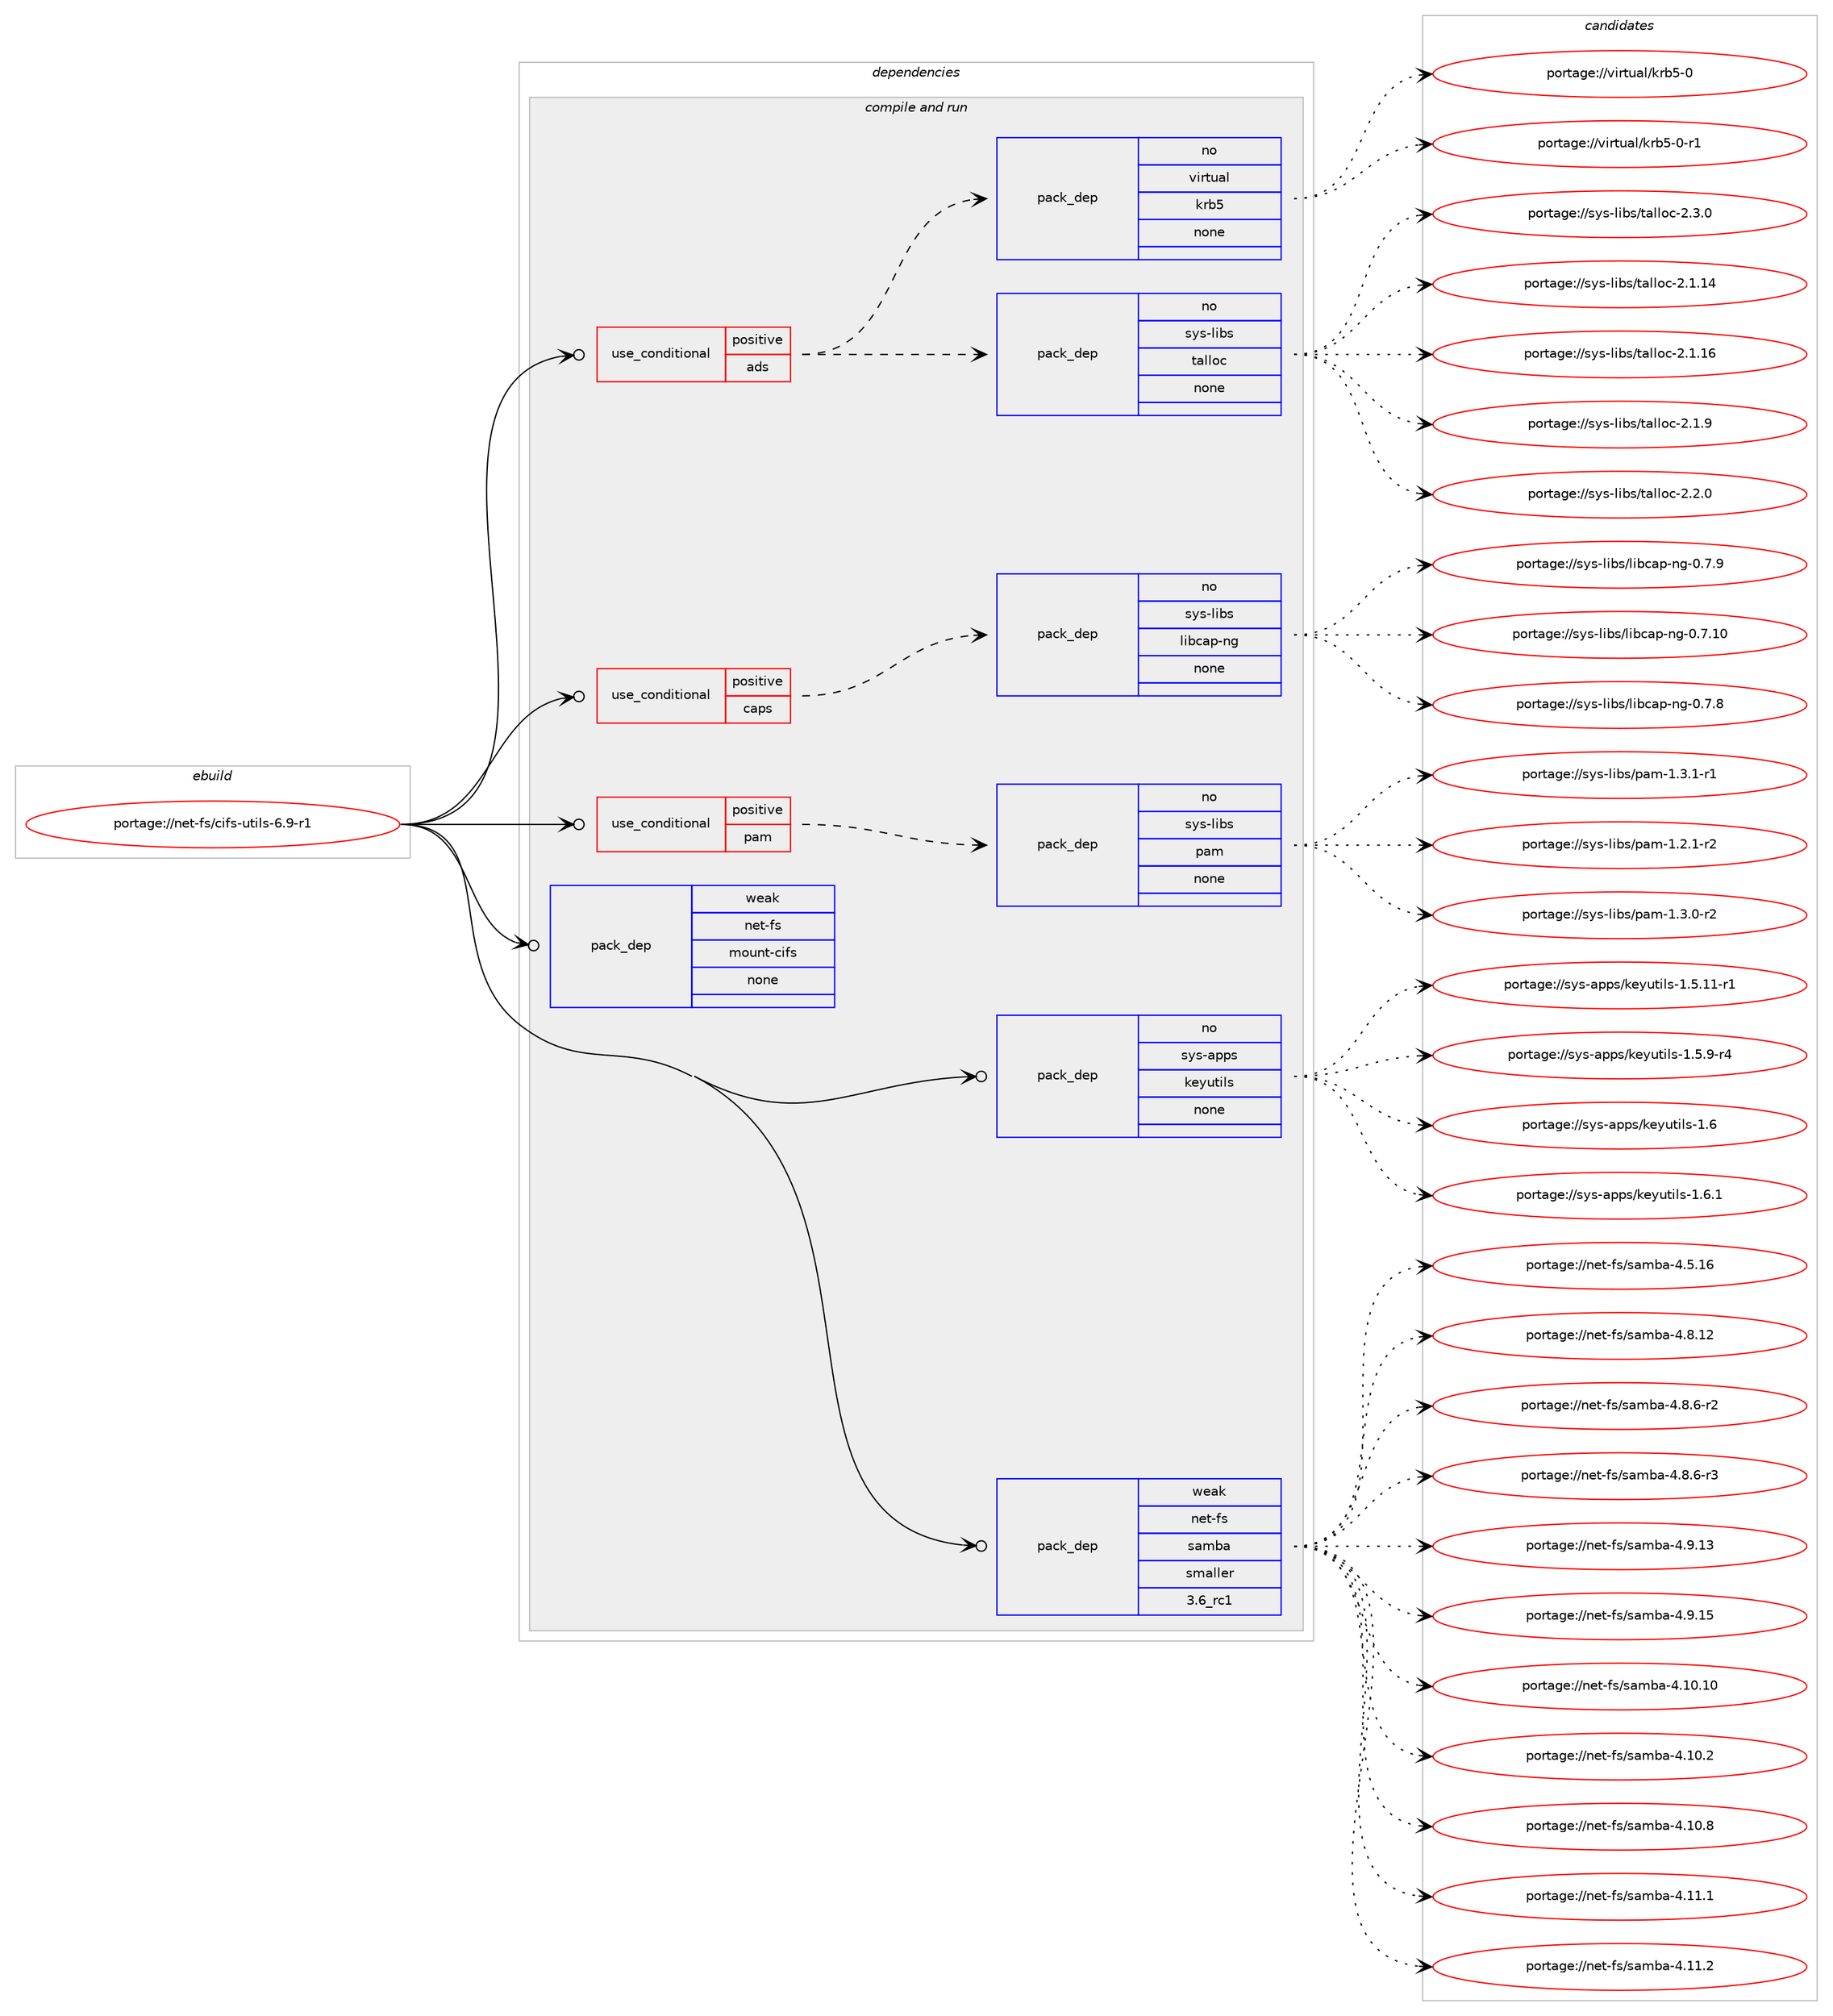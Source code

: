 digraph prolog {

# *************
# Graph options
# *************

newrank=true;
concentrate=true;
compound=true;
graph [rankdir=LR,fontname=Helvetica,fontsize=10,ranksep=1.5];#, ranksep=2.5, nodesep=0.2];
edge  [arrowhead=vee];
node  [fontname=Helvetica,fontsize=10];

# **********
# The ebuild
# **********

subgraph cluster_leftcol {
color=gray;
rank=same;
label=<<i>ebuild</i>>;
id [label="portage://net-fs/cifs-utils-6.9-r1", color=red, width=4, href="../net-fs/cifs-utils-6.9-r1.svg"];
}

# ****************
# The dependencies
# ****************

subgraph cluster_midcol {
color=gray;
label=<<i>dependencies</i>>;
subgraph cluster_compile {
fillcolor="#eeeeee";
style=filled;
label=<<i>compile</i>>;
}
subgraph cluster_compileandrun {
fillcolor="#eeeeee";
style=filled;
label=<<i>compile and run</i>>;
subgraph cond88070 {
dependency352417 [label=<<TABLE BORDER="0" CELLBORDER="1" CELLSPACING="0" CELLPADDING="4"><TR><TD ROWSPAN="3" CELLPADDING="10">use_conditional</TD></TR><TR><TD>positive</TD></TR><TR><TD>ads</TD></TR></TABLE>>, shape=none, color=red];
subgraph pack258525 {
dependency352418 [label=<<TABLE BORDER="0" CELLBORDER="1" CELLSPACING="0" CELLPADDING="4" WIDTH="220"><TR><TD ROWSPAN="6" CELLPADDING="30">pack_dep</TD></TR><TR><TD WIDTH="110">no</TD></TR><TR><TD>sys-libs</TD></TR><TR><TD>talloc</TD></TR><TR><TD>none</TD></TR><TR><TD></TD></TR></TABLE>>, shape=none, color=blue];
}
dependency352417:e -> dependency352418:w [weight=20,style="dashed",arrowhead="vee"];
subgraph pack258526 {
dependency352419 [label=<<TABLE BORDER="0" CELLBORDER="1" CELLSPACING="0" CELLPADDING="4" WIDTH="220"><TR><TD ROWSPAN="6" CELLPADDING="30">pack_dep</TD></TR><TR><TD WIDTH="110">no</TD></TR><TR><TD>virtual</TD></TR><TR><TD>krb5</TD></TR><TR><TD>none</TD></TR><TR><TD></TD></TR></TABLE>>, shape=none, color=blue];
}
dependency352417:e -> dependency352419:w [weight=20,style="dashed",arrowhead="vee"];
}
id:e -> dependency352417:w [weight=20,style="solid",arrowhead="odotvee"];
subgraph cond88071 {
dependency352420 [label=<<TABLE BORDER="0" CELLBORDER="1" CELLSPACING="0" CELLPADDING="4"><TR><TD ROWSPAN="3" CELLPADDING="10">use_conditional</TD></TR><TR><TD>positive</TD></TR><TR><TD>caps</TD></TR></TABLE>>, shape=none, color=red];
subgraph pack258527 {
dependency352421 [label=<<TABLE BORDER="0" CELLBORDER="1" CELLSPACING="0" CELLPADDING="4" WIDTH="220"><TR><TD ROWSPAN="6" CELLPADDING="30">pack_dep</TD></TR><TR><TD WIDTH="110">no</TD></TR><TR><TD>sys-libs</TD></TR><TR><TD>libcap-ng</TD></TR><TR><TD>none</TD></TR><TR><TD></TD></TR></TABLE>>, shape=none, color=blue];
}
dependency352420:e -> dependency352421:w [weight=20,style="dashed",arrowhead="vee"];
}
id:e -> dependency352420:w [weight=20,style="solid",arrowhead="odotvee"];
subgraph cond88072 {
dependency352422 [label=<<TABLE BORDER="0" CELLBORDER="1" CELLSPACING="0" CELLPADDING="4"><TR><TD ROWSPAN="3" CELLPADDING="10">use_conditional</TD></TR><TR><TD>positive</TD></TR><TR><TD>pam</TD></TR></TABLE>>, shape=none, color=red];
subgraph pack258528 {
dependency352423 [label=<<TABLE BORDER="0" CELLBORDER="1" CELLSPACING="0" CELLPADDING="4" WIDTH="220"><TR><TD ROWSPAN="6" CELLPADDING="30">pack_dep</TD></TR><TR><TD WIDTH="110">no</TD></TR><TR><TD>sys-libs</TD></TR><TR><TD>pam</TD></TR><TR><TD>none</TD></TR><TR><TD></TD></TR></TABLE>>, shape=none, color=blue];
}
dependency352422:e -> dependency352423:w [weight=20,style="dashed",arrowhead="vee"];
}
id:e -> dependency352422:w [weight=20,style="solid",arrowhead="odotvee"];
subgraph pack258529 {
dependency352424 [label=<<TABLE BORDER="0" CELLBORDER="1" CELLSPACING="0" CELLPADDING="4" WIDTH="220"><TR><TD ROWSPAN="6" CELLPADDING="30">pack_dep</TD></TR><TR><TD WIDTH="110">no</TD></TR><TR><TD>sys-apps</TD></TR><TR><TD>keyutils</TD></TR><TR><TD>none</TD></TR><TR><TD></TD></TR></TABLE>>, shape=none, color=blue];
}
id:e -> dependency352424:w [weight=20,style="solid",arrowhead="odotvee"];
subgraph pack258530 {
dependency352425 [label=<<TABLE BORDER="0" CELLBORDER="1" CELLSPACING="0" CELLPADDING="4" WIDTH="220"><TR><TD ROWSPAN="6" CELLPADDING="30">pack_dep</TD></TR><TR><TD WIDTH="110">weak</TD></TR><TR><TD>net-fs</TD></TR><TR><TD>mount-cifs</TD></TR><TR><TD>none</TD></TR><TR><TD></TD></TR></TABLE>>, shape=none, color=blue];
}
id:e -> dependency352425:w [weight=20,style="solid",arrowhead="odotvee"];
subgraph pack258531 {
dependency352426 [label=<<TABLE BORDER="0" CELLBORDER="1" CELLSPACING="0" CELLPADDING="4" WIDTH="220"><TR><TD ROWSPAN="6" CELLPADDING="30">pack_dep</TD></TR><TR><TD WIDTH="110">weak</TD></TR><TR><TD>net-fs</TD></TR><TR><TD>samba</TD></TR><TR><TD>smaller</TD></TR><TR><TD>3.6_rc1</TD></TR></TABLE>>, shape=none, color=blue];
}
id:e -> dependency352426:w [weight=20,style="solid",arrowhead="odotvee"];
}
subgraph cluster_run {
fillcolor="#eeeeee";
style=filled;
label=<<i>run</i>>;
}
}

# **************
# The candidates
# **************

subgraph cluster_choices {
rank=same;
color=gray;
label=<<i>candidates</i>>;

subgraph choice258525 {
color=black;
nodesep=1;
choiceportage115121115451081059811547116971081081119945504649464952 [label="portage://sys-libs/talloc-2.1.14", color=red, width=4,href="../sys-libs/talloc-2.1.14.svg"];
choiceportage115121115451081059811547116971081081119945504649464954 [label="portage://sys-libs/talloc-2.1.16", color=red, width=4,href="../sys-libs/talloc-2.1.16.svg"];
choiceportage1151211154510810598115471169710810811199455046494657 [label="portage://sys-libs/talloc-2.1.9", color=red, width=4,href="../sys-libs/talloc-2.1.9.svg"];
choiceportage1151211154510810598115471169710810811199455046504648 [label="portage://sys-libs/talloc-2.2.0", color=red, width=4,href="../sys-libs/talloc-2.2.0.svg"];
choiceportage1151211154510810598115471169710810811199455046514648 [label="portage://sys-libs/talloc-2.3.0", color=red, width=4,href="../sys-libs/talloc-2.3.0.svg"];
dependency352418:e -> choiceportage115121115451081059811547116971081081119945504649464952:w [style=dotted,weight="100"];
dependency352418:e -> choiceportage115121115451081059811547116971081081119945504649464954:w [style=dotted,weight="100"];
dependency352418:e -> choiceportage1151211154510810598115471169710810811199455046494657:w [style=dotted,weight="100"];
dependency352418:e -> choiceportage1151211154510810598115471169710810811199455046504648:w [style=dotted,weight="100"];
dependency352418:e -> choiceportage1151211154510810598115471169710810811199455046514648:w [style=dotted,weight="100"];
}
subgraph choice258526 {
color=black;
nodesep=1;
choiceportage118105114116117971084710711498534548 [label="portage://virtual/krb5-0", color=red, width=4,href="../virtual/krb5-0.svg"];
choiceportage1181051141161179710847107114985345484511449 [label="portage://virtual/krb5-0-r1", color=red, width=4,href="../virtual/krb5-0-r1.svg"];
dependency352419:e -> choiceportage118105114116117971084710711498534548:w [style=dotted,weight="100"];
dependency352419:e -> choiceportage1181051141161179710847107114985345484511449:w [style=dotted,weight="100"];
}
subgraph choice258527 {
color=black;
nodesep=1;
choiceportage1151211154510810598115471081059899971124511010345484655464948 [label="portage://sys-libs/libcap-ng-0.7.10", color=red, width=4,href="../sys-libs/libcap-ng-0.7.10.svg"];
choiceportage11512111545108105981154710810598999711245110103454846554656 [label="portage://sys-libs/libcap-ng-0.7.8", color=red, width=4,href="../sys-libs/libcap-ng-0.7.8.svg"];
choiceportage11512111545108105981154710810598999711245110103454846554657 [label="portage://sys-libs/libcap-ng-0.7.9", color=red, width=4,href="../sys-libs/libcap-ng-0.7.9.svg"];
dependency352421:e -> choiceportage1151211154510810598115471081059899971124511010345484655464948:w [style=dotted,weight="100"];
dependency352421:e -> choiceportage11512111545108105981154710810598999711245110103454846554656:w [style=dotted,weight="100"];
dependency352421:e -> choiceportage11512111545108105981154710810598999711245110103454846554657:w [style=dotted,weight="100"];
}
subgraph choice258528 {
color=black;
nodesep=1;
choiceportage115121115451081059811547112971094549465046494511450 [label="portage://sys-libs/pam-1.2.1-r2", color=red, width=4,href="../sys-libs/pam-1.2.1-r2.svg"];
choiceportage115121115451081059811547112971094549465146484511450 [label="portage://sys-libs/pam-1.3.0-r2", color=red, width=4,href="../sys-libs/pam-1.3.0-r2.svg"];
choiceportage115121115451081059811547112971094549465146494511449 [label="portage://sys-libs/pam-1.3.1-r1", color=red, width=4,href="../sys-libs/pam-1.3.1-r1.svg"];
dependency352423:e -> choiceportage115121115451081059811547112971094549465046494511450:w [style=dotted,weight="100"];
dependency352423:e -> choiceportage115121115451081059811547112971094549465146484511450:w [style=dotted,weight="100"];
dependency352423:e -> choiceportage115121115451081059811547112971094549465146494511449:w [style=dotted,weight="100"];
}
subgraph choice258529 {
color=black;
nodesep=1;
choiceportage115121115459711211211547107101121117116105108115454946534649494511449 [label="portage://sys-apps/keyutils-1.5.11-r1", color=red, width=4,href="../sys-apps/keyutils-1.5.11-r1.svg"];
choiceportage1151211154597112112115471071011211171161051081154549465346574511452 [label="portage://sys-apps/keyutils-1.5.9-r4", color=red, width=4,href="../sys-apps/keyutils-1.5.9-r4.svg"];
choiceportage11512111545971121121154710710112111711610510811545494654 [label="portage://sys-apps/keyutils-1.6", color=red, width=4,href="../sys-apps/keyutils-1.6.svg"];
choiceportage115121115459711211211547107101121117116105108115454946544649 [label="portage://sys-apps/keyutils-1.6.1", color=red, width=4,href="../sys-apps/keyutils-1.6.1.svg"];
dependency352424:e -> choiceportage115121115459711211211547107101121117116105108115454946534649494511449:w [style=dotted,weight="100"];
dependency352424:e -> choiceportage1151211154597112112115471071011211171161051081154549465346574511452:w [style=dotted,weight="100"];
dependency352424:e -> choiceportage11512111545971121121154710710112111711610510811545494654:w [style=dotted,weight="100"];
dependency352424:e -> choiceportage115121115459711211211547107101121117116105108115454946544649:w [style=dotted,weight="100"];
}
subgraph choice258530 {
color=black;
nodesep=1;
}
subgraph choice258531 {
color=black;
nodesep=1;
choiceportage11010111645102115471159710998974552464948464948 [label="portage://net-fs/samba-4.10.10", color=red, width=4,href="../net-fs/samba-4.10.10.svg"];
choiceportage110101116451021154711597109989745524649484650 [label="portage://net-fs/samba-4.10.2", color=red, width=4,href="../net-fs/samba-4.10.2.svg"];
choiceportage110101116451021154711597109989745524649484656 [label="portage://net-fs/samba-4.10.8", color=red, width=4,href="../net-fs/samba-4.10.8.svg"];
choiceportage110101116451021154711597109989745524649494649 [label="portage://net-fs/samba-4.11.1", color=red, width=4,href="../net-fs/samba-4.11.1.svg"];
choiceportage110101116451021154711597109989745524649494650 [label="portage://net-fs/samba-4.11.2", color=red, width=4,href="../net-fs/samba-4.11.2.svg"];
choiceportage110101116451021154711597109989745524653464954 [label="portage://net-fs/samba-4.5.16", color=red, width=4,href="../net-fs/samba-4.5.16.svg"];
choiceportage110101116451021154711597109989745524656464950 [label="portage://net-fs/samba-4.8.12", color=red, width=4,href="../net-fs/samba-4.8.12.svg"];
choiceportage11010111645102115471159710998974552465646544511450 [label="portage://net-fs/samba-4.8.6-r2", color=red, width=4,href="../net-fs/samba-4.8.6-r2.svg"];
choiceportage11010111645102115471159710998974552465646544511451 [label="portage://net-fs/samba-4.8.6-r3", color=red, width=4,href="../net-fs/samba-4.8.6-r3.svg"];
choiceportage110101116451021154711597109989745524657464951 [label="portage://net-fs/samba-4.9.13", color=red, width=4,href="../net-fs/samba-4.9.13.svg"];
choiceportage110101116451021154711597109989745524657464953 [label="portage://net-fs/samba-4.9.15", color=red, width=4,href="../net-fs/samba-4.9.15.svg"];
dependency352426:e -> choiceportage11010111645102115471159710998974552464948464948:w [style=dotted,weight="100"];
dependency352426:e -> choiceportage110101116451021154711597109989745524649484650:w [style=dotted,weight="100"];
dependency352426:e -> choiceportage110101116451021154711597109989745524649484656:w [style=dotted,weight="100"];
dependency352426:e -> choiceportage110101116451021154711597109989745524649494649:w [style=dotted,weight="100"];
dependency352426:e -> choiceportage110101116451021154711597109989745524649494650:w [style=dotted,weight="100"];
dependency352426:e -> choiceportage110101116451021154711597109989745524653464954:w [style=dotted,weight="100"];
dependency352426:e -> choiceportage110101116451021154711597109989745524656464950:w [style=dotted,weight="100"];
dependency352426:e -> choiceportage11010111645102115471159710998974552465646544511450:w [style=dotted,weight="100"];
dependency352426:e -> choiceportage11010111645102115471159710998974552465646544511451:w [style=dotted,weight="100"];
dependency352426:e -> choiceportage110101116451021154711597109989745524657464951:w [style=dotted,weight="100"];
dependency352426:e -> choiceportage110101116451021154711597109989745524657464953:w [style=dotted,weight="100"];
}
}

}
